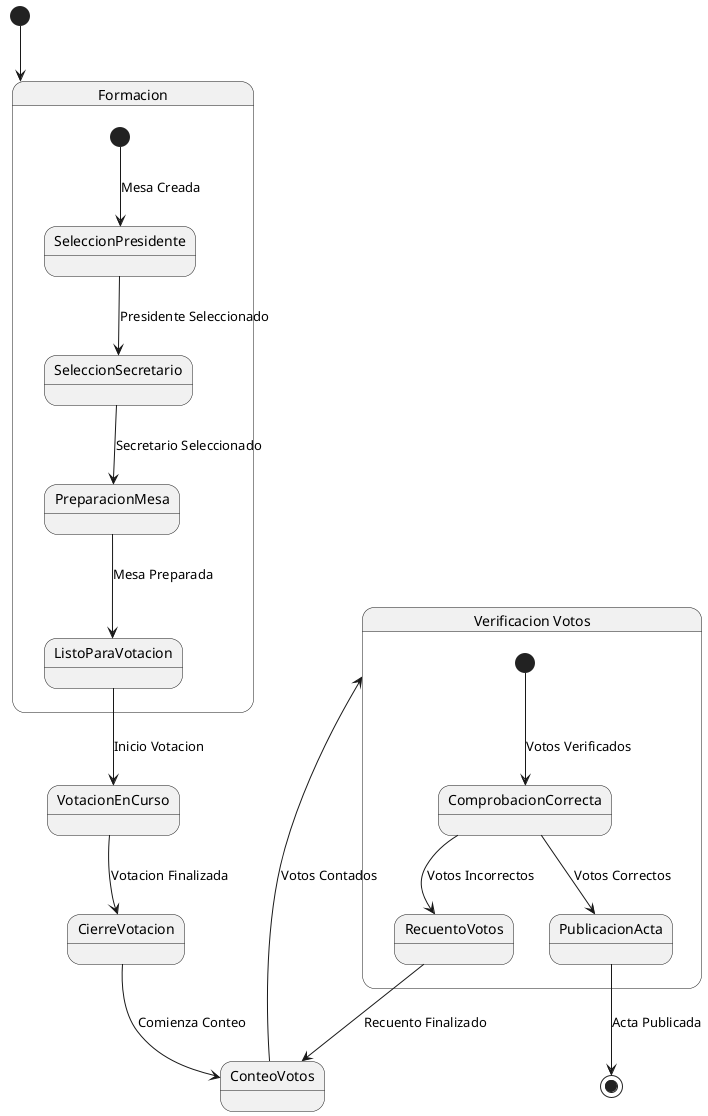 
@startuml

[*] --> Formacion

state "Formacion" as Formacion {
    [*] --> SeleccionPresidente : Mesa Creada
    SeleccionPresidente --> SeleccionSecretario : Presidente Seleccionado
    SeleccionSecretario --> PreparacionMesa : Secretario Seleccionado
    PreparacionMesa --> ListoParaVotacion : Mesa Preparada
}

ListoParaVotacion --> VotacionEnCurso : Inicio Votacion
VotacionEnCurso --> CierreVotacion : Votacion Finalizada

CierreVotacion --> ConteoVotos : Comienza Conteo
ConteoVotos --> VerificacionVotos : Votos Contados

state "Verificacion Votos" as VerificacionVotos {
    [*] --> ComprobacionCorrecta : Votos Verificados
    ComprobacionCorrecta --> PublicacionActa : Votos Correctos
    ComprobacionCorrecta --> RecuentoVotos : Votos Incorrectos
    RecuentoVotos --> ConteoVotos : Recuento Finalizado
}

PublicacionActa --> [*] : Acta Publicada

@enduml

